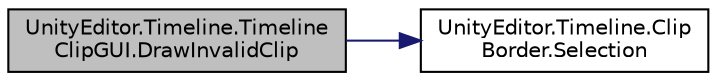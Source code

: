 digraph "UnityEditor.Timeline.TimelineClipGUI.DrawInvalidClip"
{
 // LATEX_PDF_SIZE
  edge [fontname="Helvetica",fontsize="10",labelfontname="Helvetica",labelfontsize="10"];
  node [fontname="Helvetica",fontsize="10",shape=record];
  rankdir="LR";
  Node1 [label="UnityEditor.Timeline.Timeline\lClipGUI.DrawInvalidClip",height=0.2,width=0.4,color="black", fillcolor="grey75", style="filled", fontcolor="black",tooltip=" "];
  Node1 -> Node2 [color="midnightblue",fontsize="10",style="solid",fontname="Helvetica"];
  Node2 [label="UnityEditor.Timeline.Clip\lBorder.Selection",height=0.2,width=0.4,color="black", fillcolor="white", style="filled",URL="$class_unity_editor_1_1_timeline_1_1_clip_border.html#aee6602e193eba1ced0e6e9e95a5139dd",tooltip=" "];
}
